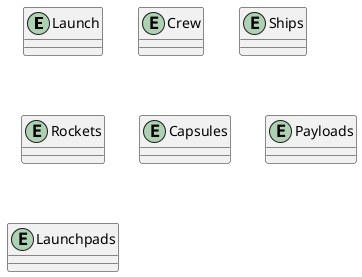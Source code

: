 @startuml ER-diagram
skinparam linetype ortho

!define PK <&key>
!define FK <&link-intact>

entity Launch {}

entity Crew {}

entity Ships {}

entity Rockets {}

entity Capsules {}

entity Payloads {}

entity Launchpads {}

@enduml